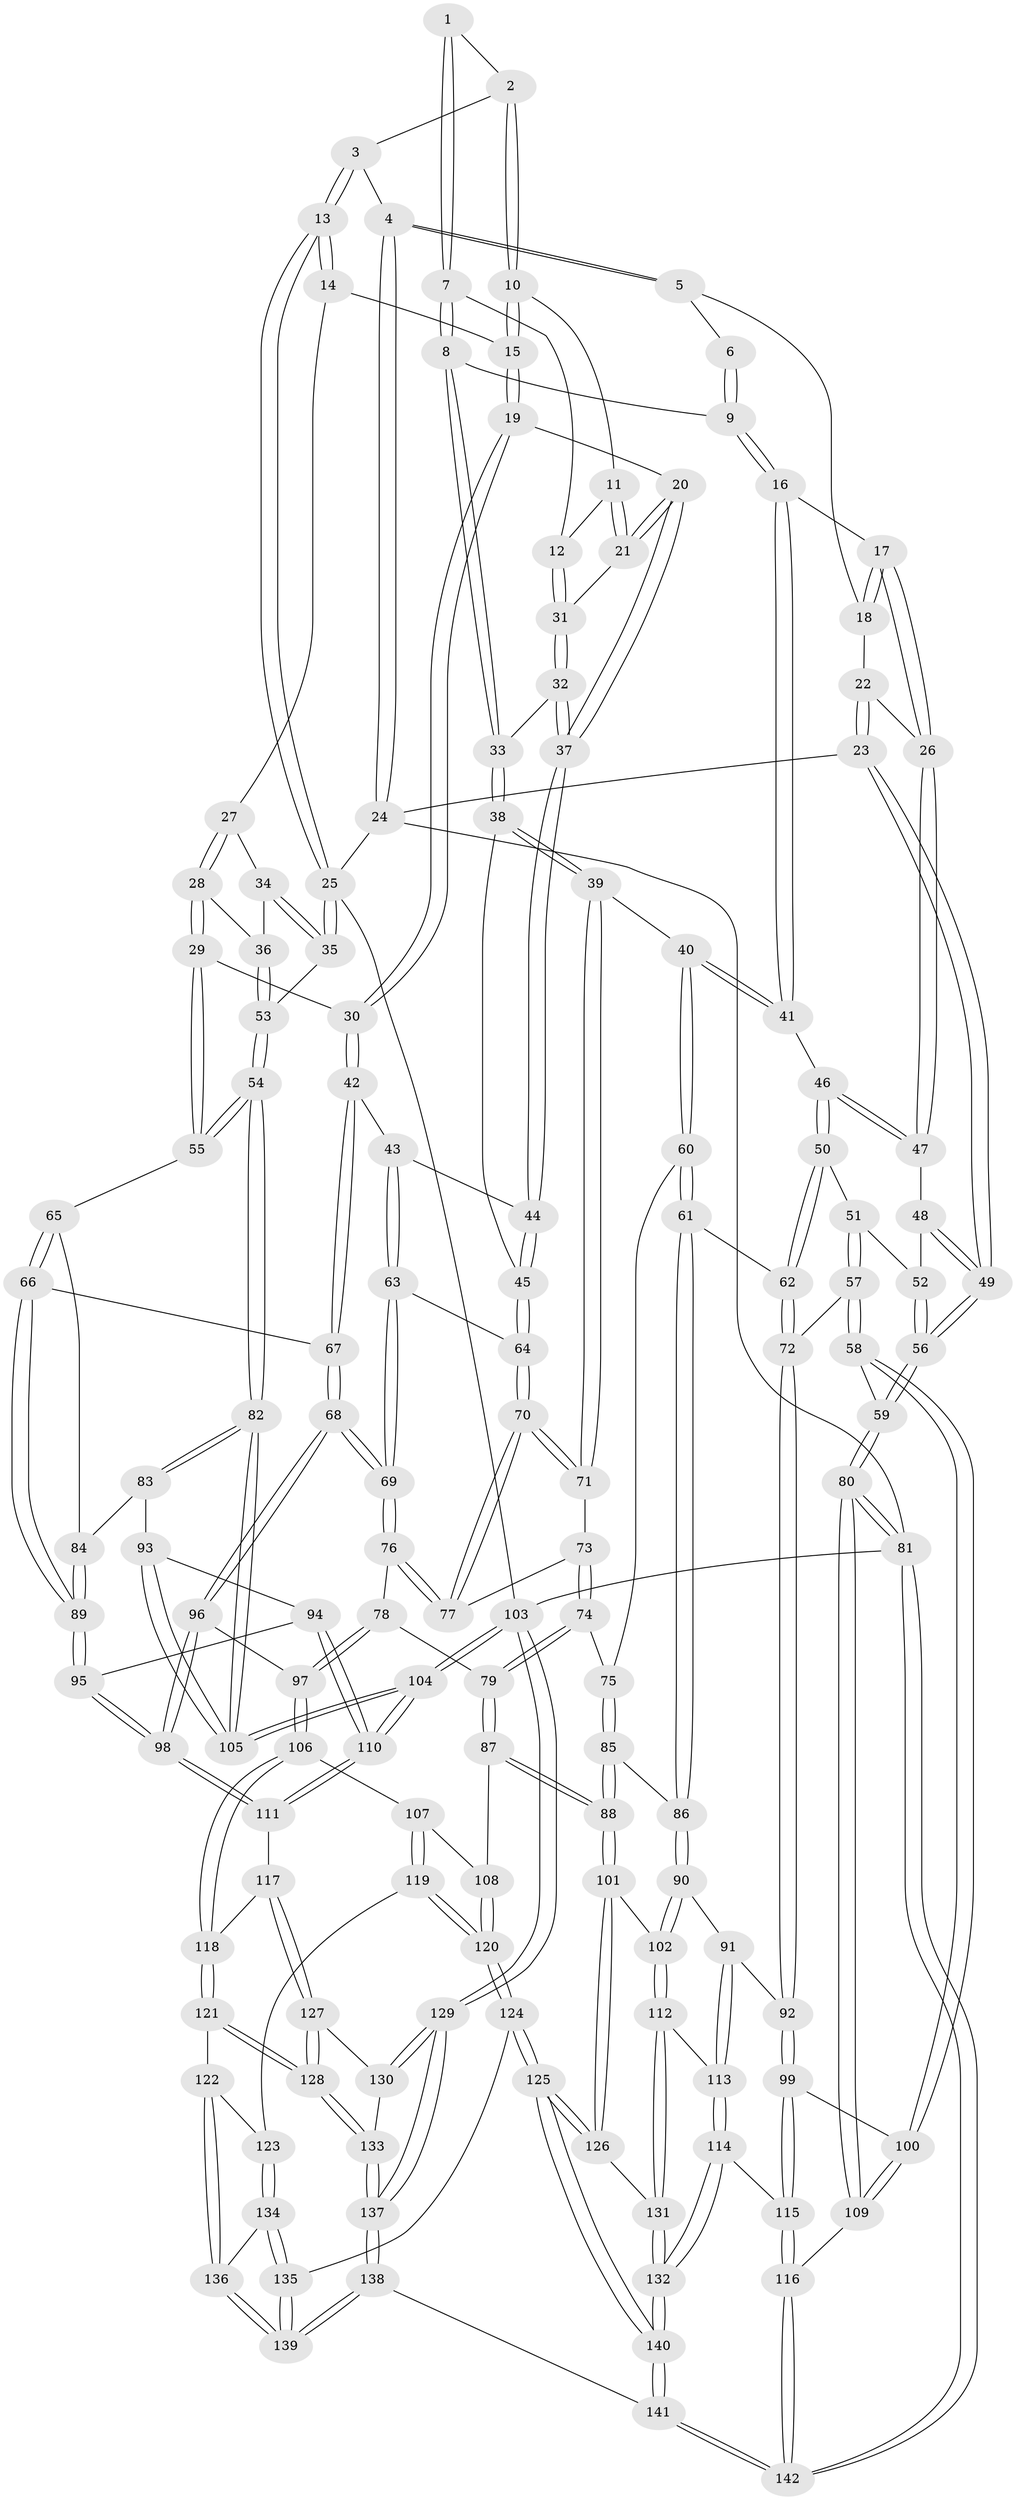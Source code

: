 // Generated by graph-tools (version 1.1) at 2025/27/03/09/25 03:27:11]
// undirected, 142 vertices, 352 edges
graph export_dot {
graph [start="1"]
  node [color=gray90,style=filled];
  1 [pos="+0.3329869655758749+0.056279396635284196"];
  2 [pos="+0.6116675405724579+0"];
  3 [pos="+0.6159141402050279+0"];
  4 [pos="+0+0"];
  5 [pos="+0.08916733355445607+0"];
  6 [pos="+0.23869264086330935+0.047369047575691235"];
  7 [pos="+0.435733126765521+0.14553483983608562"];
  8 [pos="+0.3655199616104302+0.21102410842219768"];
  9 [pos="+0.29019883770746624+0.20285520465184403"];
  10 [pos="+0.6119618635626561+0"];
  11 [pos="+0.6061820312947891+0"];
  12 [pos="+0.44698466384780866+0.14023731561626163"];
  13 [pos="+1+0"];
  14 [pos="+0.8314892416785555+0.142751085855402"];
  15 [pos="+0.7831748095766325+0.11963302108055511"];
  16 [pos="+0.2503971466954669+0.23813702003644285"];
  17 [pos="+0.17774533687663924+0.2538324327182644"];
  18 [pos="+0.14207948927608607+0.15333636109870027"];
  19 [pos="+0.692787968549653+0.24589511260159794"];
  20 [pos="+0.656498557586375+0.2372159474798354"];
  21 [pos="+0.6198924216260506+0.180943182151778"];
  22 [pos="+0.082072634906554+0.1972812841769878"];
  23 [pos="+0+0"];
  24 [pos="+0+0"];
  25 [pos="+1+0"];
  26 [pos="+0.16530897535201386+0.2637119791692919"];
  27 [pos="+0.8452472338207359+0.15963973769990072"];
  28 [pos="+0.880340437953426+0.2540351294191359"];
  29 [pos="+0.8701190192447148+0.3147193348745247"];
  30 [pos="+0.7876299008852532+0.34635481691524117"];
  31 [pos="+0.5225814030387311+0.22602760862367224"];
  32 [pos="+0.5202820266695779+0.27215537954162394"];
  33 [pos="+0.38877746075741293+0.25984728616405467"];
  34 [pos="+0.8628504512880963+0.15209677542213348"];
  35 [pos="+1+0"];
  36 [pos="+1+0.03156317240665025"];
  37 [pos="+0.5559294179515687+0.35152763349668004"];
  38 [pos="+0.4007586425748327+0.38220013877360737"];
  39 [pos="+0.3670279800256981+0.4100182972710421"];
  40 [pos="+0.35523846852172963+0.4108233188626905"];
  41 [pos="+0.2891934998981378+0.3706124352867065"];
  42 [pos="+0.7831137102287983+0.35291831624069264"];
  43 [pos="+0.5852799707980442+0.37465058204947765"];
  44 [pos="+0.5553119207172952+0.35660762534973"];
  45 [pos="+0.509536650001698+0.38528768225481463"];
  46 [pos="+0.19577463215905846+0.3927465107964753"];
  47 [pos="+0.14438485342268284+0.2920128541435478"];
  48 [pos="+0.11234824294038716+0.30282892349741525"];
  49 [pos="+0+0.24097108378559792"];
  50 [pos="+0.17921494060473847+0.4379035905905773"];
  51 [pos="+0.09699875465862037+0.4098528220194548"];
  52 [pos="+0.09478043881597095+0.3714345970698388"];
  53 [pos="+1+0"];
  54 [pos="+1+0.4206334418000292"];
  55 [pos="+1+0.4135566033814947"];
  56 [pos="+0+0.4285884685346953"];
  57 [pos="+0+0.4962440988003989"];
  58 [pos="+0+0.4853348169327325"];
  59 [pos="+0+0.46976109559884155"];
  60 [pos="+0.28920151552467044+0.4765510060728249"];
  61 [pos="+0.21089041427830502+0.5231947607709999"];
  62 [pos="+0.19167176107085332+0.519154169272617"];
  63 [pos="+0.6460026136117761+0.4875810850955446"];
  64 [pos="+0.5150265640619899+0.481114108791347"];
  65 [pos="+0.9158335426122398+0.5224321652302819"];
  66 [pos="+0.8051470666158991+0.5405252702153185"];
  67 [pos="+0.7441304823652365+0.5244240061602772"];
  68 [pos="+0.7016088568841795+0.5506845408891402"];
  69 [pos="+0.7003131092456255+0.5498523447109215"];
  70 [pos="+0.504959014570074+0.5206091022800802"];
  71 [pos="+0.3828197187113959+0.4539742186623248"];
  72 [pos="+0.13076335115232826+0.5535378494309383"];
  73 [pos="+0.38847485083006783+0.515283136723428"];
  74 [pos="+0.38177176637647703+0.5582883307566344"];
  75 [pos="+0.3531341926374255+0.5648021867232745"];
  76 [pos="+0.5076632050489241+0.535918228385703"];
  77 [pos="+0.5051726611291294+0.5253391149878526"];
  78 [pos="+0.4911714769252698+0.5801520061425725"];
  79 [pos="+0.43479775486533534+0.6079647221252364"];
  80 [pos="+0+0.8104872043591828"];
  81 [pos="+0+1"];
  82 [pos="+1+0.6064563813203299"];
  83 [pos="+0.9424224409560701+0.5867175642826362"];
  84 [pos="+0.9281200668575621+0.561392098223863"];
  85 [pos="+0.32292359741647303+0.5822907387036976"];
  86 [pos="+0.2698305729195718+0.5906731579781668"];
  87 [pos="+0.40505272333365283+0.7192517542525233"];
  88 [pos="+0.3950261554686668+0.7263543494028497"];
  89 [pos="+0.8632877796048913+0.6541024343586549"];
  90 [pos="+0.2640229289358222+0.7044314684657286"];
  91 [pos="+0.15056032971444497+0.7036539417347104"];
  92 [pos="+0.11974143370497874+0.6919340788258256"];
  93 [pos="+0.949667883900161+0.6560730695064644"];
  94 [pos="+0.8803145133538561+0.6893340772852264"];
  95 [pos="+0.871806392205414+0.6892931877032642"];
  96 [pos="+0.685930226186676+0.6136994835870764"];
  97 [pos="+0.6102787882828093+0.6891989745196949"];
  98 [pos="+0.8137845336631931+0.7341128831259258"];
  99 [pos="+0.10639380440791224+0.6989072648528132"];
  100 [pos="+0.09559039091075484+0.7010731891767058"];
  101 [pos="+0.36359619663343806+0.7567643085329027"];
  102 [pos="+0.29944248790496064+0.7325848950926969"];
  103 [pos="+1+1"];
  104 [pos="+1+1"];
  105 [pos="+1+0.761920174682992"];
  106 [pos="+0.6037870286168714+0.7064287010819381"];
  107 [pos="+0.5610009823483518+0.7268903071309069"];
  108 [pos="+0.5475020702704262+0.7277808208238524"];
  109 [pos="+0+0.8095503536600476"];
  110 [pos="+1+0.8729373095421114"];
  111 [pos="+0.8090567934462297+0.7693995785347704"];
  112 [pos="+0.1963883110829611+0.8408796055419826"];
  113 [pos="+0.18758976600367708+0.8410787818368098"];
  114 [pos="+0.13111970585678392+0.8805141181625623"];
  115 [pos="+0.11552900903814448+0.8861832114265134"];
  116 [pos="+0.09129498581858317+0.9062638915905973"];
  117 [pos="+0.7978256199999053+0.7851537728357724"];
  118 [pos="+0.6477694628010338+0.7774388276480927"];
  119 [pos="+0.534397804064276+0.8583403404175345"];
  120 [pos="+0.4358473873743037+0.895656480521724"];
  121 [pos="+0.6468587644520407+0.8536092901178418"];
  122 [pos="+0.6446444016987346+0.8548291889492112"];
  123 [pos="+0.576628354705813+0.8738014068443012"];
  124 [pos="+0.40791741170089124+0.909655337778743"];
  125 [pos="+0.4043901592589007+0.9101311081281206"];
  126 [pos="+0.37576702203018986+0.8503131978268842"];
  127 [pos="+0.7973251404279074+0.7897039915192086"];
  128 [pos="+0.6884641148359758+0.8865666019983202"];
  129 [pos="+1+1"];
  130 [pos="+0.8084677590956162+0.8439927153635232"];
  131 [pos="+0.2402740505285462+0.8680938186177052"];
  132 [pos="+0.23328401299634616+0.9341501594780975"];
  133 [pos="+0.7147028326260727+0.9372738474463674"];
  134 [pos="+0.5749537418847083+0.9195280881618244"];
  135 [pos="+0.557806773883542+0.9653554551558"];
  136 [pos="+0.6175544339088139+0.9271400854929003"];
  137 [pos="+0.775140894909386+1"];
  138 [pos="+0.7557694710622594+1"];
  139 [pos="+0.6485887304817134+1"];
  140 [pos="+0.3196736027508453+1"];
  141 [pos="+0.2982758531762624+1"];
  142 [pos="+0.14071632099454837+1"];
  1 -- 2;
  1 -- 7;
  1 -- 7;
  2 -- 3;
  2 -- 10;
  2 -- 10;
  3 -- 4;
  3 -- 13;
  3 -- 13;
  4 -- 5;
  4 -- 5;
  4 -- 24;
  4 -- 24;
  5 -- 6;
  5 -- 18;
  6 -- 9;
  6 -- 9;
  7 -- 8;
  7 -- 8;
  7 -- 12;
  8 -- 9;
  8 -- 33;
  8 -- 33;
  9 -- 16;
  9 -- 16;
  10 -- 11;
  10 -- 15;
  10 -- 15;
  11 -- 12;
  11 -- 21;
  11 -- 21;
  12 -- 31;
  12 -- 31;
  13 -- 14;
  13 -- 14;
  13 -- 25;
  13 -- 25;
  14 -- 15;
  14 -- 27;
  15 -- 19;
  15 -- 19;
  16 -- 17;
  16 -- 41;
  16 -- 41;
  17 -- 18;
  17 -- 18;
  17 -- 26;
  17 -- 26;
  18 -- 22;
  19 -- 20;
  19 -- 30;
  19 -- 30;
  20 -- 21;
  20 -- 21;
  20 -- 37;
  20 -- 37;
  21 -- 31;
  22 -- 23;
  22 -- 23;
  22 -- 26;
  23 -- 24;
  23 -- 49;
  23 -- 49;
  24 -- 25;
  24 -- 81;
  25 -- 35;
  25 -- 35;
  25 -- 103;
  26 -- 47;
  26 -- 47;
  27 -- 28;
  27 -- 28;
  27 -- 34;
  28 -- 29;
  28 -- 29;
  28 -- 36;
  29 -- 30;
  29 -- 55;
  29 -- 55;
  30 -- 42;
  30 -- 42;
  31 -- 32;
  31 -- 32;
  32 -- 33;
  32 -- 37;
  32 -- 37;
  33 -- 38;
  33 -- 38;
  34 -- 35;
  34 -- 35;
  34 -- 36;
  35 -- 53;
  36 -- 53;
  36 -- 53;
  37 -- 44;
  37 -- 44;
  38 -- 39;
  38 -- 39;
  38 -- 45;
  39 -- 40;
  39 -- 71;
  39 -- 71;
  40 -- 41;
  40 -- 41;
  40 -- 60;
  40 -- 60;
  41 -- 46;
  42 -- 43;
  42 -- 67;
  42 -- 67;
  43 -- 44;
  43 -- 63;
  43 -- 63;
  44 -- 45;
  44 -- 45;
  45 -- 64;
  45 -- 64;
  46 -- 47;
  46 -- 47;
  46 -- 50;
  46 -- 50;
  47 -- 48;
  48 -- 49;
  48 -- 49;
  48 -- 52;
  49 -- 56;
  49 -- 56;
  50 -- 51;
  50 -- 62;
  50 -- 62;
  51 -- 52;
  51 -- 57;
  51 -- 57;
  52 -- 56;
  52 -- 56;
  53 -- 54;
  53 -- 54;
  54 -- 55;
  54 -- 55;
  54 -- 82;
  54 -- 82;
  55 -- 65;
  56 -- 59;
  56 -- 59;
  57 -- 58;
  57 -- 58;
  57 -- 72;
  58 -- 59;
  58 -- 100;
  58 -- 100;
  59 -- 80;
  59 -- 80;
  60 -- 61;
  60 -- 61;
  60 -- 75;
  61 -- 62;
  61 -- 86;
  61 -- 86;
  62 -- 72;
  62 -- 72;
  63 -- 64;
  63 -- 69;
  63 -- 69;
  64 -- 70;
  64 -- 70;
  65 -- 66;
  65 -- 66;
  65 -- 84;
  66 -- 67;
  66 -- 89;
  66 -- 89;
  67 -- 68;
  67 -- 68;
  68 -- 69;
  68 -- 69;
  68 -- 96;
  68 -- 96;
  69 -- 76;
  69 -- 76;
  70 -- 71;
  70 -- 71;
  70 -- 77;
  70 -- 77;
  71 -- 73;
  72 -- 92;
  72 -- 92;
  73 -- 74;
  73 -- 74;
  73 -- 77;
  74 -- 75;
  74 -- 79;
  74 -- 79;
  75 -- 85;
  75 -- 85;
  76 -- 77;
  76 -- 77;
  76 -- 78;
  78 -- 79;
  78 -- 97;
  78 -- 97;
  79 -- 87;
  79 -- 87;
  80 -- 81;
  80 -- 81;
  80 -- 109;
  80 -- 109;
  81 -- 142;
  81 -- 142;
  81 -- 103;
  82 -- 83;
  82 -- 83;
  82 -- 105;
  82 -- 105;
  83 -- 84;
  83 -- 93;
  84 -- 89;
  84 -- 89;
  85 -- 86;
  85 -- 88;
  85 -- 88;
  86 -- 90;
  86 -- 90;
  87 -- 88;
  87 -- 88;
  87 -- 108;
  88 -- 101;
  88 -- 101;
  89 -- 95;
  89 -- 95;
  90 -- 91;
  90 -- 102;
  90 -- 102;
  91 -- 92;
  91 -- 113;
  91 -- 113;
  92 -- 99;
  92 -- 99;
  93 -- 94;
  93 -- 105;
  93 -- 105;
  94 -- 95;
  94 -- 110;
  94 -- 110;
  95 -- 98;
  95 -- 98;
  96 -- 97;
  96 -- 98;
  96 -- 98;
  97 -- 106;
  97 -- 106;
  98 -- 111;
  98 -- 111;
  99 -- 100;
  99 -- 115;
  99 -- 115;
  100 -- 109;
  100 -- 109;
  101 -- 102;
  101 -- 126;
  101 -- 126;
  102 -- 112;
  102 -- 112;
  103 -- 104;
  103 -- 104;
  103 -- 129;
  103 -- 129;
  104 -- 105;
  104 -- 105;
  104 -- 110;
  104 -- 110;
  106 -- 107;
  106 -- 118;
  106 -- 118;
  107 -- 108;
  107 -- 119;
  107 -- 119;
  108 -- 120;
  108 -- 120;
  109 -- 116;
  110 -- 111;
  110 -- 111;
  111 -- 117;
  112 -- 113;
  112 -- 131;
  112 -- 131;
  113 -- 114;
  113 -- 114;
  114 -- 115;
  114 -- 132;
  114 -- 132;
  115 -- 116;
  115 -- 116;
  116 -- 142;
  116 -- 142;
  117 -- 118;
  117 -- 127;
  117 -- 127;
  118 -- 121;
  118 -- 121;
  119 -- 120;
  119 -- 120;
  119 -- 123;
  120 -- 124;
  120 -- 124;
  121 -- 122;
  121 -- 128;
  121 -- 128;
  122 -- 123;
  122 -- 136;
  122 -- 136;
  123 -- 134;
  123 -- 134;
  124 -- 125;
  124 -- 125;
  124 -- 135;
  125 -- 126;
  125 -- 126;
  125 -- 140;
  125 -- 140;
  126 -- 131;
  127 -- 128;
  127 -- 128;
  127 -- 130;
  128 -- 133;
  128 -- 133;
  129 -- 130;
  129 -- 130;
  129 -- 137;
  129 -- 137;
  130 -- 133;
  131 -- 132;
  131 -- 132;
  132 -- 140;
  132 -- 140;
  133 -- 137;
  133 -- 137;
  134 -- 135;
  134 -- 135;
  134 -- 136;
  135 -- 139;
  135 -- 139;
  136 -- 139;
  136 -- 139;
  137 -- 138;
  137 -- 138;
  138 -- 139;
  138 -- 139;
  138 -- 141;
  140 -- 141;
  140 -- 141;
  141 -- 142;
  141 -- 142;
}
